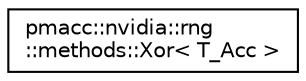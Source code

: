 digraph "Graphical Class Hierarchy"
{
 // LATEX_PDF_SIZE
  edge [fontname="Helvetica",fontsize="10",labelfontname="Helvetica",labelfontsize="10"];
  node [fontname="Helvetica",fontsize="10",shape=record];
  rankdir="LR";
  Node0 [label="pmacc::nvidia::rng\l::methods::Xor\< T_Acc \>",height=0.2,width=0.4,color="black", fillcolor="white", style="filled",URL="$classpmacc_1_1nvidia_1_1rng_1_1methods_1_1_xor.html",tooltip=" "];
}
